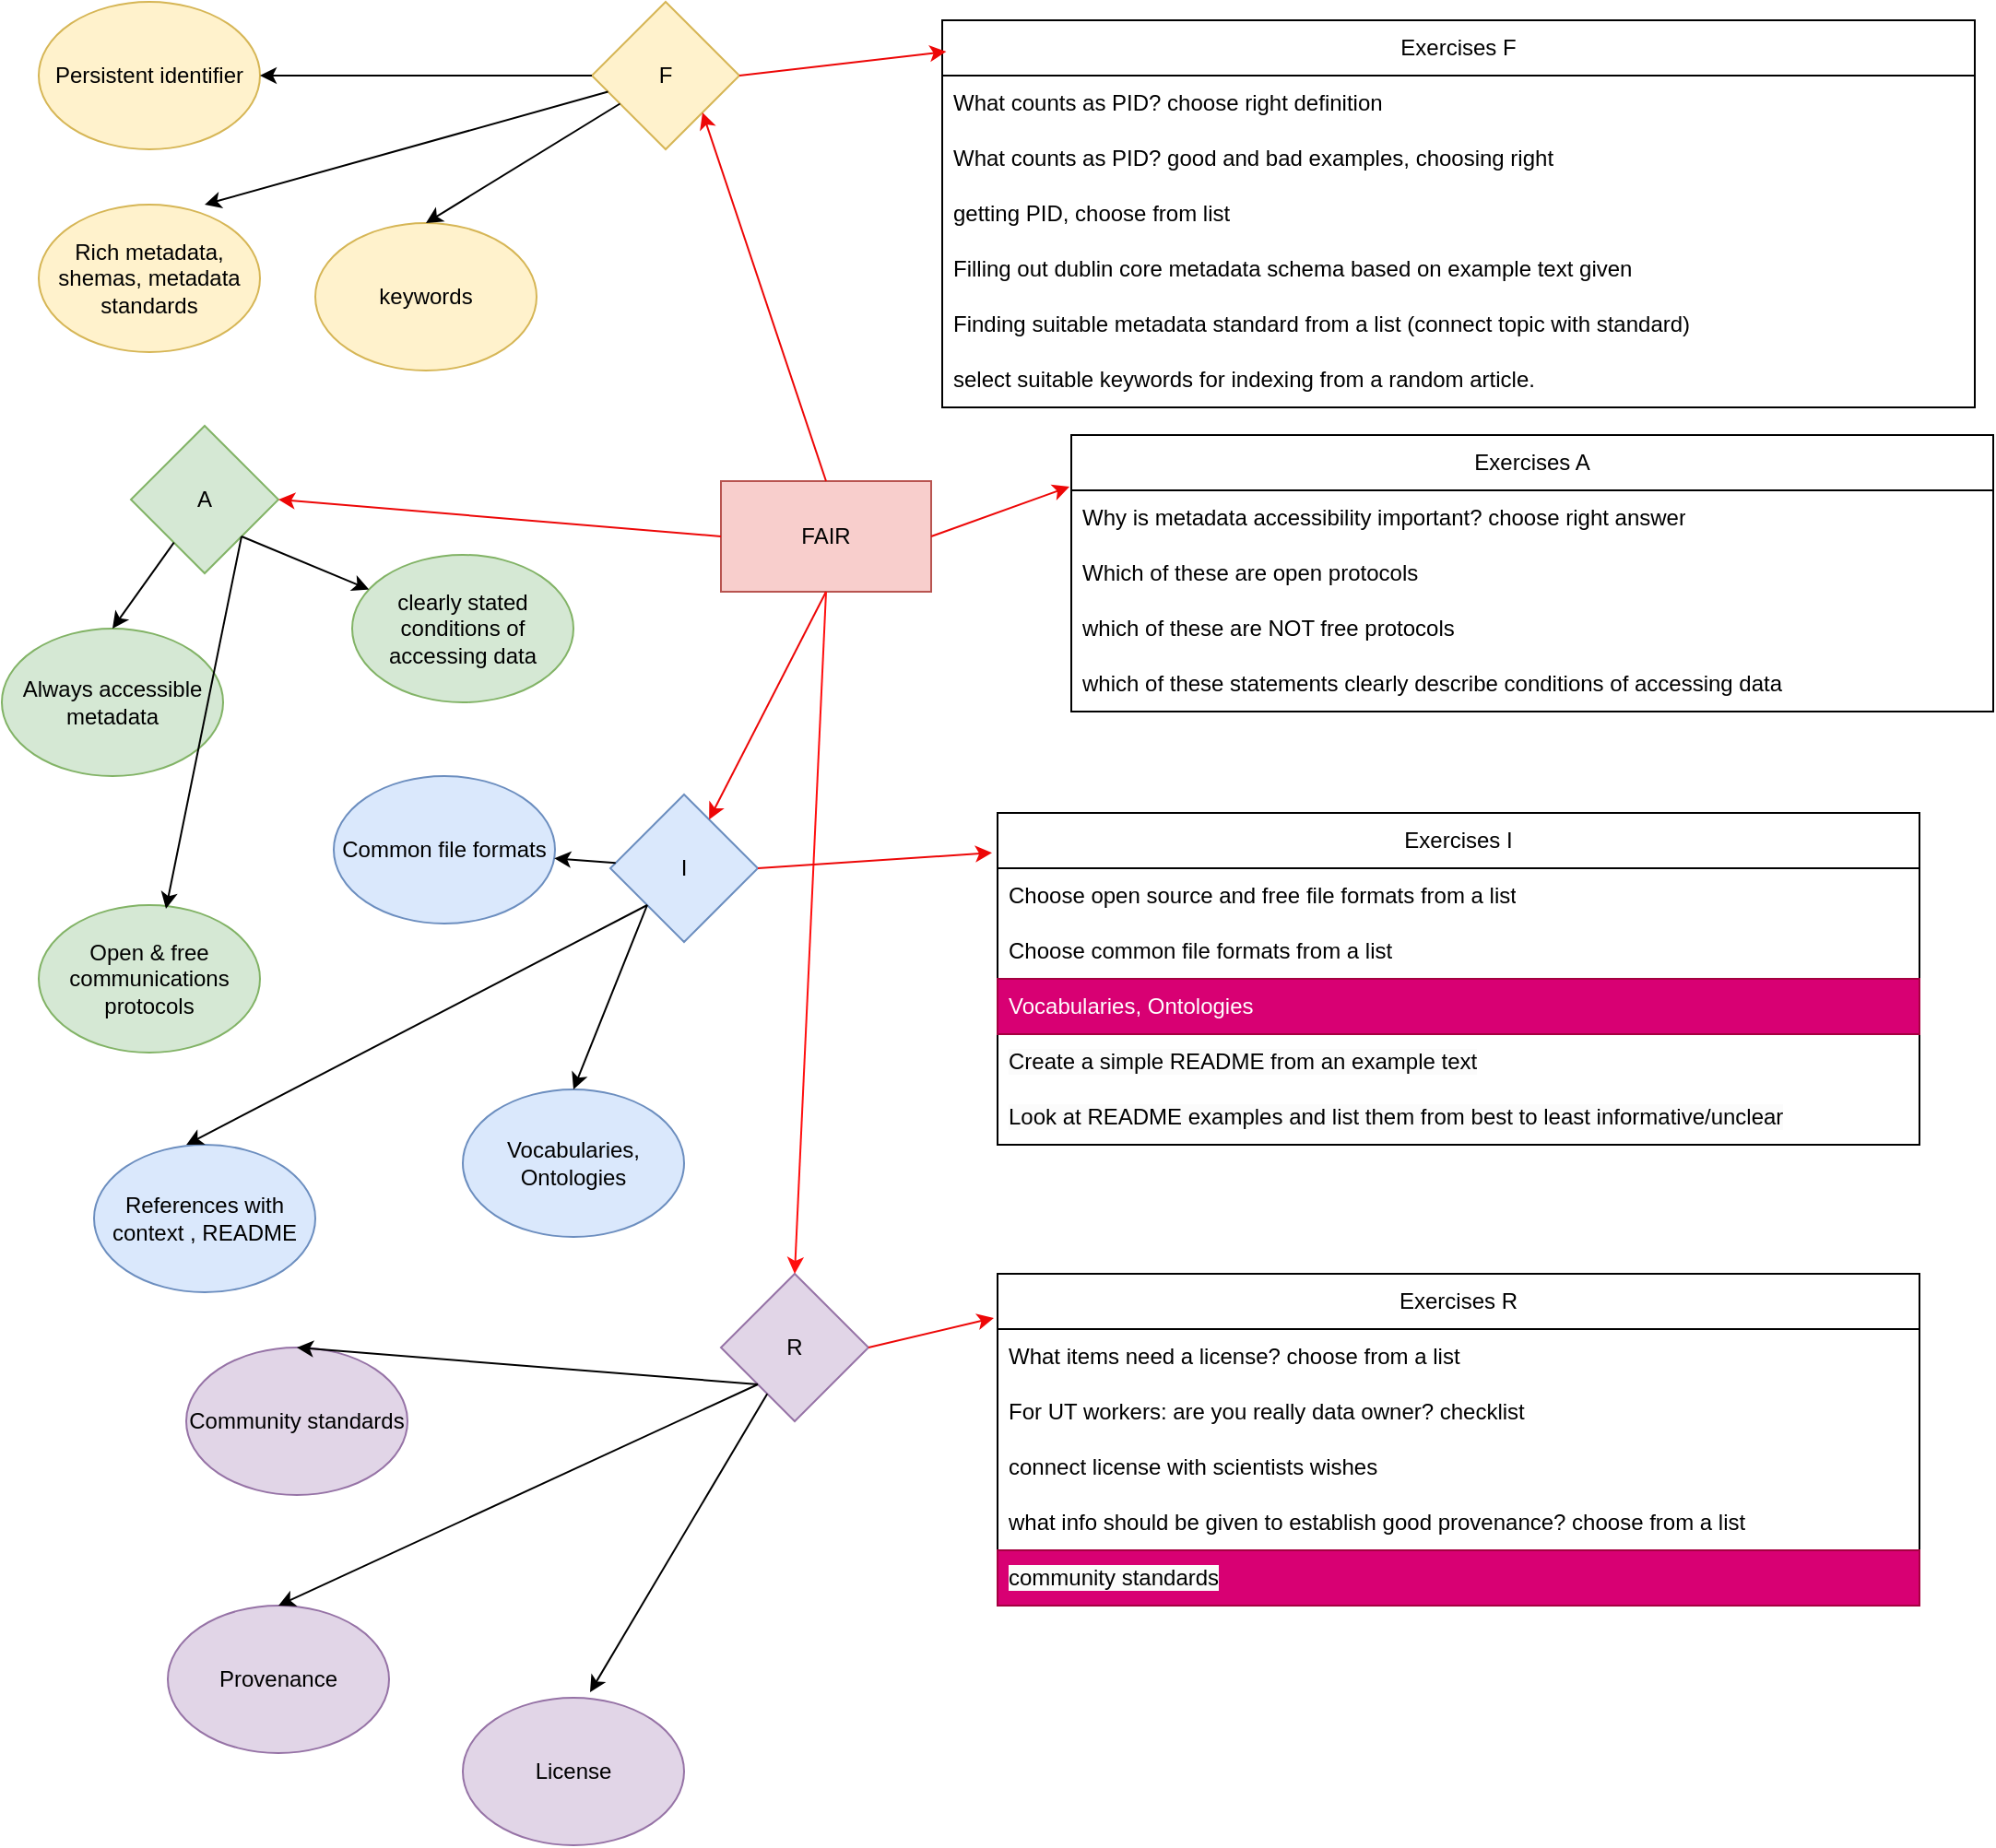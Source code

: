 <mxfile version="21.2.9" type="github">
  <diagram name="Page-1" id="lOp9Iolnu_hH9aW6AQs9">
    <mxGraphModel dx="1434" dy="834" grid="1" gridSize="10" guides="1" tooltips="1" connect="1" arrows="1" fold="1" page="1" pageScale="1" pageWidth="827" pageHeight="1169" math="0" shadow="0">
      <root>
        <mxCell id="0" />
        <mxCell id="1" parent="0" />
        <mxCell id="O3WmLXOsc2p1JHlUY-Gy-1" value="FAIR" style="rounded=0;whiteSpace=wrap;html=1;fillColor=#f8cecc;strokeColor=#b85450;" parent="1" vertex="1">
          <mxGeometry x="390" y="270" width="114" height="60" as="geometry" />
        </mxCell>
        <mxCell id="O3WmLXOsc2p1JHlUY-Gy-2" value="Persistent identifier" style="ellipse;whiteSpace=wrap;html=1;fillColor=#fff2cc;strokeColor=#d6b656;" parent="1" vertex="1">
          <mxGeometry x="20" y="10" width="120" height="80" as="geometry" />
        </mxCell>
        <mxCell id="O3WmLXOsc2p1JHlUY-Gy-3" value="F" style="rhombus;whiteSpace=wrap;html=1;fillColor=#fff2cc;strokeColor=#d6b656;" parent="1" vertex="1">
          <mxGeometry x="320" y="10" width="80" height="80" as="geometry" />
        </mxCell>
        <mxCell id="O3WmLXOsc2p1JHlUY-Gy-4" value="Rich metadata, shemas, metadata standards" style="ellipse;whiteSpace=wrap;html=1;fillColor=#fff2cc;strokeColor=#d6b656;" parent="1" vertex="1">
          <mxGeometry x="20" y="120" width="120" height="80" as="geometry" />
        </mxCell>
        <mxCell id="O3WmLXOsc2p1JHlUY-Gy-5" value="keywords" style="ellipse;whiteSpace=wrap;html=1;fillColor=#fff2cc;strokeColor=#d6b656;" parent="1" vertex="1">
          <mxGeometry x="170" y="130" width="120" height="80" as="geometry" />
        </mxCell>
        <mxCell id="O3WmLXOsc2p1JHlUY-Gy-6" value="" style="endArrow=classic;html=1;rounded=0;exitX=0.5;exitY=0;exitDx=0;exitDy=0;entryX=1;entryY=1;entryDx=0;entryDy=0;strokeColor=#ed0707;" parent="1" source="O3WmLXOsc2p1JHlUY-Gy-1" target="O3WmLXOsc2p1JHlUY-Gy-3" edge="1">
          <mxGeometry width="50" height="50" relative="1" as="geometry">
            <mxPoint x="330" y="230" as="sourcePoint" />
            <mxPoint x="380" y="180" as="targetPoint" />
          </mxGeometry>
        </mxCell>
        <mxCell id="O3WmLXOsc2p1JHlUY-Gy-7" value="" style="endArrow=classic;html=1;rounded=0;entryX=0.75;entryY=0;entryDx=0;entryDy=0;entryPerimeter=0;" parent="1" source="O3WmLXOsc2p1JHlUY-Gy-3" target="O3WmLXOsc2p1JHlUY-Gy-4" edge="1">
          <mxGeometry width="50" height="50" relative="1" as="geometry">
            <mxPoint x="390" y="520" as="sourcePoint" />
            <mxPoint x="80" y="100" as="targetPoint" />
          </mxGeometry>
        </mxCell>
        <mxCell id="O3WmLXOsc2p1JHlUY-Gy-8" value="" style="endArrow=classic;html=1;rounded=0;entryX=0.5;entryY=0;entryDx=0;entryDy=0;" parent="1" source="O3WmLXOsc2p1JHlUY-Gy-3" target="O3WmLXOsc2p1JHlUY-Gy-5" edge="1">
          <mxGeometry width="50" height="50" relative="1" as="geometry">
            <mxPoint x="126" y="86" as="sourcePoint" />
            <mxPoint x="90" y="110" as="targetPoint" />
          </mxGeometry>
        </mxCell>
        <mxCell id="O3WmLXOsc2p1JHlUY-Gy-9" value="" style="endArrow=classic;html=1;rounded=0;entryX=1;entryY=0.5;entryDx=0;entryDy=0;" parent="1" source="O3WmLXOsc2p1JHlUY-Gy-3" target="O3WmLXOsc2p1JHlUY-Gy-2" edge="1">
          <mxGeometry width="50" height="50" relative="1" as="geometry">
            <mxPoint x="136" y="96" as="sourcePoint" />
            <mxPoint x="100" y="120" as="targetPoint" />
          </mxGeometry>
        </mxCell>
        <mxCell id="O3WmLXOsc2p1JHlUY-Gy-10" value="A" style="rhombus;whiteSpace=wrap;html=1;fillColor=#d5e8d4;strokeColor=#82b366;" parent="1" vertex="1">
          <mxGeometry x="70" y="240" width="80" height="80" as="geometry" />
        </mxCell>
        <mxCell id="O3WmLXOsc2p1JHlUY-Gy-11" value="Open &amp;amp; free communications protocols" style="ellipse;whiteSpace=wrap;html=1;fillColor=#d5e8d4;strokeColor=#82b366;" parent="1" vertex="1">
          <mxGeometry x="20" y="500" width="120" height="80" as="geometry" />
        </mxCell>
        <mxCell id="O3WmLXOsc2p1JHlUY-Gy-13" value="clearly stated conditions of accessing data" style="ellipse;whiteSpace=wrap;html=1;fillColor=#d5e8d4;strokeColor=#82b366;" parent="1" vertex="1">
          <mxGeometry x="190" y="310" width="120" height="80" as="geometry" />
        </mxCell>
        <mxCell id="O3WmLXOsc2p1JHlUY-Gy-14" value="Always accessible metadata" style="ellipse;whiteSpace=wrap;html=1;fillColor=#d5e8d4;strokeColor=#82b366;" parent="1" vertex="1">
          <mxGeometry y="350" width="120" height="80" as="geometry" />
        </mxCell>
        <mxCell id="O3WmLXOsc2p1JHlUY-Gy-15" value="" style="endArrow=classic;html=1;rounded=0;entryX=1;entryY=0.5;entryDx=0;entryDy=0;strokeColor=#ed0707;exitX=0;exitY=0.5;exitDx=0;exitDy=0;" parent="1" source="O3WmLXOsc2p1JHlUY-Gy-1" target="O3WmLXOsc2p1JHlUY-Gy-10" edge="1">
          <mxGeometry width="50" height="50" relative="1" as="geometry">
            <mxPoint x="417" y="270" as="sourcePoint" />
            <mxPoint x="250" y="80" as="targetPoint" />
          </mxGeometry>
        </mxCell>
        <mxCell id="O3WmLXOsc2p1JHlUY-Gy-16" value="" style="endArrow=classic;html=1;rounded=0;entryX=0.5;entryY=0;entryDx=0;entryDy=0;" parent="1" source="O3WmLXOsc2p1JHlUY-Gy-10" target="O3WmLXOsc2p1JHlUY-Gy-14" edge="1">
          <mxGeometry width="50" height="50" relative="1" as="geometry">
            <mxPoint x="-290" y="840" as="sourcePoint" />
            <mxPoint x="-240" y="790" as="targetPoint" />
          </mxGeometry>
        </mxCell>
        <mxCell id="O3WmLXOsc2p1JHlUY-Gy-17" value="" style="endArrow=classic;html=1;rounded=0;exitX=1;exitY=1;exitDx=0;exitDy=0;" parent="1" source="O3WmLXOsc2p1JHlUY-Gy-10" target="O3WmLXOsc2p1JHlUY-Gy-13" edge="1">
          <mxGeometry width="50" height="50" relative="1" as="geometry">
            <mxPoint x="-290" y="840" as="sourcePoint" />
            <mxPoint x="-240" y="790" as="targetPoint" />
          </mxGeometry>
        </mxCell>
        <mxCell id="O3WmLXOsc2p1JHlUY-Gy-19" value="" style="endArrow=classic;html=1;rounded=0;exitX=1;exitY=1;exitDx=0;exitDy=0;entryX=0.575;entryY=0.025;entryDx=0;entryDy=0;entryPerimeter=0;" parent="1" source="O3WmLXOsc2p1JHlUY-Gy-10" target="O3WmLXOsc2p1JHlUY-Gy-11" edge="1">
          <mxGeometry width="50" height="50" relative="1" as="geometry">
            <mxPoint x="-290" y="840" as="sourcePoint" />
            <mxPoint x="-240" y="790" as="targetPoint" />
          </mxGeometry>
        </mxCell>
        <mxCell id="O3WmLXOsc2p1JHlUY-Gy-20" value="I" style="rhombus;whiteSpace=wrap;html=1;fillColor=#dae8fc;strokeColor=#6c8ebf;" parent="1" vertex="1">
          <mxGeometry x="330" y="440" width="80" height="80" as="geometry" />
        </mxCell>
        <mxCell id="O3WmLXOsc2p1JHlUY-Gy-21" value="" style="endArrow=classic;html=1;rounded=0;exitX=0.5;exitY=1;exitDx=0;exitDy=0;strokeColor=#ed0707;" parent="1" source="O3WmLXOsc2p1JHlUY-Gy-1" target="O3WmLXOsc2p1JHlUY-Gy-20" edge="1">
          <mxGeometry width="50" height="50" relative="1" as="geometry">
            <mxPoint x="427" y="280" as="sourcePoint" />
            <mxPoint x="250" y="80" as="targetPoint" />
          </mxGeometry>
        </mxCell>
        <mxCell id="O3WmLXOsc2p1JHlUY-Gy-22" value="Common file formats" style="ellipse;whiteSpace=wrap;html=1;fillColor=#dae8fc;strokeColor=#6c8ebf;" parent="1" vertex="1">
          <mxGeometry x="180" y="430" width="120" height="80" as="geometry" />
        </mxCell>
        <mxCell id="O3WmLXOsc2p1JHlUY-Gy-23" value="Vocabularies, Ontologies" style="ellipse;whiteSpace=wrap;html=1;fillColor=#dae8fc;strokeColor=#6c8ebf;" parent="1" vertex="1">
          <mxGeometry x="250" y="600" width="120" height="80" as="geometry" />
        </mxCell>
        <mxCell id="O3WmLXOsc2p1JHlUY-Gy-24" value="References with context , README" style="ellipse;whiteSpace=wrap;html=1;fillColor=#dae8fc;strokeColor=#6c8ebf;" parent="1" vertex="1">
          <mxGeometry x="50" y="630" width="120" height="80" as="geometry" />
        </mxCell>
        <mxCell id="O3WmLXOsc2p1JHlUY-Gy-25" value="" style="endArrow=classic;html=1;rounded=0;entryX=0.417;entryY=0;entryDx=0;entryDy=0;entryPerimeter=0;exitX=0;exitY=1;exitDx=0;exitDy=0;" parent="1" source="O3WmLXOsc2p1JHlUY-Gy-20" target="O3WmLXOsc2p1JHlUY-Gy-24" edge="1">
          <mxGeometry width="50" height="50" relative="1" as="geometry">
            <mxPoint x="370" y="700" as="sourcePoint" />
            <mxPoint x="420" y="650" as="targetPoint" />
          </mxGeometry>
        </mxCell>
        <mxCell id="O3WmLXOsc2p1JHlUY-Gy-27" value="" style="endArrow=classic;html=1;rounded=0;entryX=0.5;entryY=0;entryDx=0;entryDy=0;exitX=0;exitY=1;exitDx=0;exitDy=0;" parent="1" source="O3WmLXOsc2p1JHlUY-Gy-20" target="O3WmLXOsc2p1JHlUY-Gy-23" edge="1">
          <mxGeometry width="50" height="50" relative="1" as="geometry">
            <mxPoint x="230" y="690" as="sourcePoint" />
            <mxPoint x="260" y="800" as="targetPoint" />
          </mxGeometry>
        </mxCell>
        <mxCell id="O3WmLXOsc2p1JHlUY-Gy-28" value="" style="endArrow=classic;html=1;rounded=0;" parent="1" source="O3WmLXOsc2p1JHlUY-Gy-20" target="O3WmLXOsc2p1JHlUY-Gy-22" edge="1">
          <mxGeometry width="50" height="50" relative="1" as="geometry">
            <mxPoint x="240" y="700" as="sourcePoint" />
            <mxPoint x="270" y="810" as="targetPoint" />
          </mxGeometry>
        </mxCell>
        <mxCell id="O3WmLXOsc2p1JHlUY-Gy-29" value="R" style="rhombus;whiteSpace=wrap;html=1;fillColor=#e1d5e7;strokeColor=#9673a6;" parent="1" vertex="1">
          <mxGeometry x="390" y="700" width="80" height="80" as="geometry" />
        </mxCell>
        <mxCell id="O3WmLXOsc2p1JHlUY-Gy-30" value="" style="endArrow=classic;html=1;rounded=0;entryX=0.5;entryY=0;entryDx=0;entryDy=0;exitX=0.5;exitY=1;exitDx=0;exitDy=0;fontStyle=1;strokeColor=#FF0F0F;" parent="1" source="O3WmLXOsc2p1JHlUY-Gy-1" target="O3WmLXOsc2p1JHlUY-Gy-29" edge="1">
          <mxGeometry width="50" height="50" relative="1" as="geometry">
            <mxPoint x="550" y="320" as="sourcePoint" />
            <mxPoint x="580" y="430" as="targetPoint" />
          </mxGeometry>
        </mxCell>
        <mxCell id="O3WmLXOsc2p1JHlUY-Gy-31" value="License" style="ellipse;whiteSpace=wrap;html=1;fillColor=#e1d5e7;strokeColor=#9673a6;" parent="1" vertex="1">
          <mxGeometry x="250" y="930" width="120" height="80" as="geometry" />
        </mxCell>
        <mxCell id="O3WmLXOsc2p1JHlUY-Gy-32" value="Provenance" style="ellipse;whiteSpace=wrap;html=1;fillColor=#e1d5e7;strokeColor=#9673a6;" parent="1" vertex="1">
          <mxGeometry x="90" y="880" width="120" height="80" as="geometry" />
        </mxCell>
        <mxCell id="O3WmLXOsc2p1JHlUY-Gy-33" value="Community standards" style="ellipse;whiteSpace=wrap;html=1;fillColor=#e1d5e7;strokeColor=#9673a6;" parent="1" vertex="1">
          <mxGeometry x="100" y="740" width="120" height="80" as="geometry" />
        </mxCell>
        <mxCell id="O3WmLXOsc2p1JHlUY-Gy-34" value="" style="endArrow=classic;html=1;rounded=0;entryX=0.5;entryY=0;entryDx=0;entryDy=0;exitX=0;exitY=1;exitDx=0;exitDy=0;" parent="1" source="O3WmLXOsc2p1JHlUY-Gy-29" target="O3WmLXOsc2p1JHlUY-Gy-33" edge="1">
          <mxGeometry width="50" height="50" relative="1" as="geometry">
            <mxPoint x="260" y="720" as="sourcePoint" />
            <mxPoint x="290" y="830" as="targetPoint" />
            <Array as="points" />
          </mxGeometry>
        </mxCell>
        <mxCell id="O3WmLXOsc2p1JHlUY-Gy-35" value="" style="endArrow=classic;html=1;rounded=0;entryX=0.5;entryY=0;entryDx=0;entryDy=0;" parent="1" target="O3WmLXOsc2p1JHlUY-Gy-32" edge="1">
          <mxGeometry width="50" height="50" relative="1" as="geometry">
            <mxPoint x="410" y="760" as="sourcePoint" />
            <mxPoint x="300" y="840" as="targetPoint" />
          </mxGeometry>
        </mxCell>
        <mxCell id="O3WmLXOsc2p1JHlUY-Gy-36" value="" style="endArrow=classic;html=1;rounded=0;entryX=0.575;entryY=-0.037;entryDx=0;entryDy=0;entryPerimeter=0;" parent="1" source="O3WmLXOsc2p1JHlUY-Gy-29" target="O3WmLXOsc2p1JHlUY-Gy-31" edge="1">
          <mxGeometry width="50" height="50" relative="1" as="geometry">
            <mxPoint x="280" y="740" as="sourcePoint" />
            <mxPoint x="310" y="850" as="targetPoint" />
          </mxGeometry>
        </mxCell>
        <mxCell id="O3WmLXOsc2p1JHlUY-Gy-38" value="Exercises F" style="swimlane;fontStyle=0;childLayout=stackLayout;horizontal=1;startSize=30;horizontalStack=0;resizeParent=1;resizeParentMax=0;resizeLast=0;collapsible=1;marginBottom=0;whiteSpace=wrap;html=1;" parent="1" vertex="1">
          <mxGeometry x="510" y="20" width="560" height="210" as="geometry" />
        </mxCell>
        <mxCell id="O3WmLXOsc2p1JHlUY-Gy-39" value="What counts as PID? choose right definition" style="text;strokeColor=none;fillColor=none;align=left;verticalAlign=middle;spacingLeft=4;spacingRight=4;overflow=hidden;points=[[0,0.5],[1,0.5]];portConstraint=eastwest;rotatable=0;whiteSpace=wrap;html=1;" parent="O3WmLXOsc2p1JHlUY-Gy-38" vertex="1">
          <mxGeometry y="30" width="560" height="30" as="geometry" />
        </mxCell>
        <mxCell id="O3WmLXOsc2p1JHlUY-Gy-43" value="What counts as PID? good and bad examples, choosing right" style="text;strokeColor=none;fillColor=none;align=left;verticalAlign=middle;spacingLeft=4;spacingRight=4;overflow=hidden;points=[[0,0.5],[1,0.5]];portConstraint=eastwest;rotatable=0;whiteSpace=wrap;html=1;" parent="O3WmLXOsc2p1JHlUY-Gy-38" vertex="1">
          <mxGeometry y="60" width="560" height="30" as="geometry" />
        </mxCell>
        <mxCell id="O3WmLXOsc2p1JHlUY-Gy-40" value="getting PID, choose from list&amp;nbsp;" style="text;strokeColor=none;fillColor=none;align=left;verticalAlign=middle;spacingLeft=4;spacingRight=4;overflow=hidden;points=[[0,0.5],[1,0.5]];portConstraint=eastwest;rotatable=0;whiteSpace=wrap;html=1;" parent="O3WmLXOsc2p1JHlUY-Gy-38" vertex="1">
          <mxGeometry y="90" width="560" height="30" as="geometry" />
        </mxCell>
        <mxCell id="O3WmLXOsc2p1JHlUY-Gy-44" value="Filling out dublin core metadata schema based on example text given&amp;nbsp;" style="text;strokeColor=none;fillColor=none;align=left;verticalAlign=middle;spacingLeft=4;spacingRight=4;overflow=hidden;points=[[0,0.5],[1,0.5]];portConstraint=eastwest;rotatable=0;whiteSpace=wrap;html=1;" parent="O3WmLXOsc2p1JHlUY-Gy-38" vertex="1">
          <mxGeometry y="120" width="560" height="30" as="geometry" />
        </mxCell>
        <mxCell id="O3WmLXOsc2p1JHlUY-Gy-46" value="Finding suitable metadata standard from a list (connect topic with standard)" style="text;strokeColor=none;fillColor=none;align=left;verticalAlign=middle;spacingLeft=4;spacingRight=4;overflow=hidden;points=[[0,0.5],[1,0.5]];portConstraint=eastwest;rotatable=0;whiteSpace=wrap;html=1;" parent="O3WmLXOsc2p1JHlUY-Gy-38" vertex="1">
          <mxGeometry y="150" width="560" height="30" as="geometry" />
        </mxCell>
        <mxCell id="O3WmLXOsc2p1JHlUY-Gy-45" value="select suitable keywords for indexing from a random article." style="text;strokeColor=none;fillColor=none;align=left;verticalAlign=middle;spacingLeft=4;spacingRight=4;overflow=hidden;points=[[0,0.5],[1,0.5]];portConstraint=eastwest;rotatable=0;whiteSpace=wrap;html=1;" parent="O3WmLXOsc2p1JHlUY-Gy-38" vertex="1">
          <mxGeometry y="180" width="560" height="30" as="geometry" />
        </mxCell>
        <mxCell id="O3WmLXOsc2p1JHlUY-Gy-47" value="" style="endArrow=classic;html=1;rounded=0;exitX=1;exitY=0.5;exitDx=0;exitDy=0;entryX=0.004;entryY=0.081;entryDx=0;entryDy=0;strokeColor=#ed0707;entryPerimeter=0;" parent="1" source="O3WmLXOsc2p1JHlUY-Gy-3" target="O3WmLXOsc2p1JHlUY-Gy-38" edge="1">
          <mxGeometry width="50" height="50" relative="1" as="geometry">
            <mxPoint x="427" y="280" as="sourcePoint" />
            <mxPoint x="390" y="80" as="targetPoint" />
          </mxGeometry>
        </mxCell>
        <mxCell id="O3WmLXOsc2p1JHlUY-Gy-48" value="Exercises A" style="swimlane;fontStyle=0;childLayout=stackLayout;horizontal=1;startSize=30;horizontalStack=0;resizeParent=1;resizeParentMax=0;resizeLast=0;collapsible=1;marginBottom=0;whiteSpace=wrap;html=1;" parent="1" vertex="1">
          <mxGeometry x="580" y="245" width="500" height="150" as="geometry" />
        </mxCell>
        <mxCell id="O3WmLXOsc2p1JHlUY-Gy-49" value="Why is metadata accessibility important? choose right answer" style="text;strokeColor=none;fillColor=none;align=left;verticalAlign=middle;spacingLeft=4;spacingRight=4;overflow=hidden;points=[[0,0.5],[1,0.5]];portConstraint=eastwest;rotatable=0;whiteSpace=wrap;html=1;" parent="O3WmLXOsc2p1JHlUY-Gy-48" vertex="1">
          <mxGeometry y="30" width="500" height="30" as="geometry" />
        </mxCell>
        <mxCell id="O3WmLXOsc2p1JHlUY-Gy-50" value="Which of these are open protocols" style="text;strokeColor=none;fillColor=none;align=left;verticalAlign=middle;spacingLeft=4;spacingRight=4;overflow=hidden;points=[[0,0.5],[1,0.5]];portConstraint=eastwest;rotatable=0;whiteSpace=wrap;html=1;" parent="O3WmLXOsc2p1JHlUY-Gy-48" vertex="1">
          <mxGeometry y="60" width="500" height="30" as="geometry" />
        </mxCell>
        <mxCell id="O3WmLXOsc2p1JHlUY-Gy-51" value="which of these are NOT free protocols" style="text;strokeColor=none;fillColor=none;align=left;verticalAlign=middle;spacingLeft=4;spacingRight=4;overflow=hidden;points=[[0,0.5],[1,0.5]];portConstraint=eastwest;rotatable=0;whiteSpace=wrap;html=1;" parent="O3WmLXOsc2p1JHlUY-Gy-48" vertex="1">
          <mxGeometry y="90" width="500" height="30" as="geometry" />
        </mxCell>
        <mxCell id="O3WmLXOsc2p1JHlUY-Gy-52" value="which of these statements clearly describe conditions of accessing data" style="text;strokeColor=none;fillColor=none;align=left;verticalAlign=middle;spacingLeft=4;spacingRight=4;overflow=hidden;points=[[0,0.5],[1,0.5]];portConstraint=eastwest;rotatable=0;whiteSpace=wrap;html=1;" parent="O3WmLXOsc2p1JHlUY-Gy-48" vertex="1">
          <mxGeometry y="120" width="500" height="30" as="geometry" />
        </mxCell>
        <mxCell id="O3WmLXOsc2p1JHlUY-Gy-55" value="" style="endArrow=classic;html=1;rounded=0;exitX=1;exitY=0.5;exitDx=0;exitDy=0;entryX=-0.002;entryY=0.187;entryDx=0;entryDy=0;strokeColor=#ed0707;entryPerimeter=0;" parent="1" source="O3WmLXOsc2p1JHlUY-Gy-1" target="O3WmLXOsc2p1JHlUY-Gy-48" edge="1">
          <mxGeometry width="50" height="50" relative="1" as="geometry">
            <mxPoint x="410" y="60" as="sourcePoint" />
            <mxPoint x="522" y="47" as="targetPoint" />
            <Array as="points" />
          </mxGeometry>
        </mxCell>
        <mxCell id="O3WmLXOsc2p1JHlUY-Gy-56" value="Exercises I" style="swimlane;fontStyle=0;childLayout=stackLayout;horizontal=1;startSize=30;horizontalStack=0;resizeParent=1;resizeParentMax=0;resizeLast=0;collapsible=1;marginBottom=0;whiteSpace=wrap;html=1;" parent="1" vertex="1">
          <mxGeometry x="540" y="450" width="500" height="180" as="geometry" />
        </mxCell>
        <mxCell id="O3WmLXOsc2p1JHlUY-Gy-57" value="Choose open source and free file formats from a list" style="text;strokeColor=none;fillColor=none;align=left;verticalAlign=middle;spacingLeft=4;spacingRight=4;overflow=hidden;points=[[0,0.5],[1,0.5]];portConstraint=eastwest;rotatable=0;whiteSpace=wrap;html=1;" parent="O3WmLXOsc2p1JHlUY-Gy-56" vertex="1">
          <mxGeometry y="30" width="500" height="30" as="geometry" />
        </mxCell>
        <mxCell id="O3WmLXOsc2p1JHlUY-Gy-58" value="Choose common file formats from a list" style="text;strokeColor=none;fillColor=none;align=left;verticalAlign=middle;spacingLeft=4;spacingRight=4;overflow=hidden;points=[[0,0.5],[1,0.5]];portConstraint=eastwest;rotatable=0;whiteSpace=wrap;html=1;" parent="O3WmLXOsc2p1JHlUY-Gy-56" vertex="1">
          <mxGeometry y="60" width="500" height="30" as="geometry" />
        </mxCell>
        <mxCell id="O3WmLXOsc2p1JHlUY-Gy-59" value="Vocabularies, Ontologies" style="text;strokeColor=#A50040;fillColor=#d80073;align=left;verticalAlign=middle;spacingLeft=4;spacingRight=4;overflow=hidden;points=[[0,0.5],[1,0.5]];portConstraint=eastwest;rotatable=0;whiteSpace=wrap;html=1;fontColor=#ffffff;" parent="O3WmLXOsc2p1JHlUY-Gy-56" vertex="1">
          <mxGeometry y="90" width="500" height="30" as="geometry" />
        </mxCell>
        <mxCell id="O3WmLXOsc2p1JHlUY-Gy-60" value="&lt;meta charset=&quot;utf-8&quot;&gt;&lt;span style=&quot;color: rgb(0, 0, 0); font-family: Helvetica; font-size: 12px; font-style: normal; font-variant-ligatures: normal; font-variant-caps: normal; font-weight: 400; letter-spacing: normal; orphans: 2; text-align: left; text-indent: 0px; text-transform: none; widows: 2; word-spacing: 0px; -webkit-text-stroke-width: 0px; background-color: rgb(251, 251, 251); text-decoration-thickness: initial; text-decoration-style: initial; text-decoration-color: initial; float: none; display: inline !important;&quot;&gt;Create a simple README from an example text&lt;/span&gt;" style="text;strokeColor=none;fillColor=none;align=left;verticalAlign=middle;spacingLeft=4;spacingRight=4;overflow=hidden;points=[[0,0.5],[1,0.5]];portConstraint=eastwest;rotatable=0;whiteSpace=wrap;html=1;" parent="O3WmLXOsc2p1JHlUY-Gy-56" vertex="1">
          <mxGeometry y="120" width="500" height="30" as="geometry" />
        </mxCell>
        <mxCell id="O3WmLXOsc2p1JHlUY-Gy-67" value="&lt;span style=&quot;color: rgb(0, 0, 0); font-family: Helvetica; font-size: 12px; font-style: normal; font-variant-ligatures: normal; font-variant-caps: normal; font-weight: 400; letter-spacing: normal; orphans: 2; text-align: left; text-indent: 0px; text-transform: none; widows: 2; word-spacing: 0px; -webkit-text-stroke-width: 0px; background-color: rgb(251, 251, 251); text-decoration-thickness: initial; text-decoration-style: initial; text-decoration-color: initial; float: none; display: inline !important;&quot;&gt;Look at README examples and list them from best to least informative/unclear&lt;/span&gt;" style="text;strokeColor=none;fillColor=none;align=left;verticalAlign=middle;spacingLeft=4;spacingRight=4;overflow=hidden;points=[[0,0.5],[1,0.5]];portConstraint=eastwest;rotatable=0;whiteSpace=wrap;html=1;" parent="O3WmLXOsc2p1JHlUY-Gy-56" vertex="1">
          <mxGeometry y="150" width="500" height="30" as="geometry" />
        </mxCell>
        <mxCell id="O3WmLXOsc2p1JHlUY-Gy-61" value="" style="endArrow=classic;html=1;rounded=0;strokeColor=#ed0707;exitX=1;exitY=0.5;exitDx=0;exitDy=0;entryX=-0.006;entryY=0.12;entryDx=0;entryDy=0;entryPerimeter=0;" parent="1" source="O3WmLXOsc2p1JHlUY-Gy-20" target="O3WmLXOsc2p1JHlUY-Gy-56" edge="1">
          <mxGeometry width="50" height="50" relative="1" as="geometry">
            <mxPoint x="490" y="370" as="sourcePoint" />
            <mxPoint x="530" y="460" as="targetPoint" />
            <Array as="points" />
          </mxGeometry>
        </mxCell>
        <mxCell id="vjZ72B8FQKItLCGjGCOK-1" value="Exercises R" style="swimlane;fontStyle=0;childLayout=stackLayout;horizontal=1;startSize=30;horizontalStack=0;resizeParent=1;resizeParentMax=0;resizeLast=0;collapsible=1;marginBottom=0;whiteSpace=wrap;html=1;" vertex="1" parent="1">
          <mxGeometry x="540" y="700" width="500" height="180" as="geometry" />
        </mxCell>
        <mxCell id="vjZ72B8FQKItLCGjGCOK-2" value="What items need a license? choose from a list" style="text;strokeColor=none;fillColor=none;align=left;verticalAlign=middle;spacingLeft=4;spacingRight=4;overflow=hidden;points=[[0,0.5],[1,0.5]];portConstraint=eastwest;rotatable=0;whiteSpace=wrap;html=1;" vertex="1" parent="vjZ72B8FQKItLCGjGCOK-1">
          <mxGeometry y="30" width="500" height="30" as="geometry" />
        </mxCell>
        <mxCell id="vjZ72B8FQKItLCGjGCOK-3" value="For UT workers: are you really data owner? checklist&amp;nbsp;" style="text;strokeColor=none;fillColor=none;align=left;verticalAlign=middle;spacingLeft=4;spacingRight=4;overflow=hidden;points=[[0,0.5],[1,0.5]];portConstraint=eastwest;rotatable=0;whiteSpace=wrap;html=1;" vertex="1" parent="vjZ72B8FQKItLCGjGCOK-1">
          <mxGeometry y="60" width="500" height="30" as="geometry" />
        </mxCell>
        <mxCell id="vjZ72B8FQKItLCGjGCOK-4" value="connect license with scientists wishes" style="text;align=left;verticalAlign=middle;spacingLeft=4;spacingRight=4;overflow=hidden;points=[[0,0.5],[1,0.5]];portConstraint=eastwest;rotatable=0;whiteSpace=wrap;html=1;" vertex="1" parent="vjZ72B8FQKItLCGjGCOK-1">
          <mxGeometry y="90" width="500" height="30" as="geometry" />
        </mxCell>
        <mxCell id="vjZ72B8FQKItLCGjGCOK-5" value="what info should be given to establish good provenance? choose from a list" style="text;strokeColor=none;fillColor=none;align=left;verticalAlign=middle;spacingLeft=4;spacingRight=4;overflow=hidden;points=[[0,0.5],[1,0.5]];portConstraint=eastwest;rotatable=0;whiteSpace=wrap;html=1;" vertex="1" parent="vjZ72B8FQKItLCGjGCOK-1">
          <mxGeometry y="120" width="500" height="30" as="geometry" />
        </mxCell>
        <mxCell id="vjZ72B8FQKItLCGjGCOK-6" value="&lt;span style=&quot;color: rgb(0, 0, 0); font-family: Helvetica; font-size: 12px; font-style: normal; font-variant-ligatures: normal; font-variant-caps: normal; font-weight: 400; letter-spacing: normal; orphans: 2; text-align: left; text-indent: 0px; text-transform: none; widows: 2; word-spacing: 0px; -webkit-text-stroke-width: 0px; background-color: rgb(251, 251, 251); text-decoration-thickness: initial; text-decoration-style: initial; text-decoration-color: initial; float: none; display: inline !important;&quot;&gt;community standards&lt;/span&gt;" style="text;strokeColor=#A50040;fillColor=#d80073;align=left;verticalAlign=middle;spacingLeft=4;spacingRight=4;overflow=hidden;points=[[0,0.5],[1,0.5]];portConstraint=eastwest;rotatable=0;whiteSpace=wrap;html=1;fontColor=#ffffff;" vertex="1" parent="vjZ72B8FQKItLCGjGCOK-1">
          <mxGeometry y="150" width="500" height="30" as="geometry" />
        </mxCell>
        <mxCell id="vjZ72B8FQKItLCGjGCOK-7" value="" style="endArrow=classic;html=1;rounded=0;strokeColor=#ed0707;entryX=-0.004;entryY=0.133;entryDx=0;entryDy=0;entryPerimeter=0;" edge="1" parent="1" target="vjZ72B8FQKItLCGjGCOK-1">
          <mxGeometry width="50" height="50" relative="1" as="geometry">
            <mxPoint x="470" y="740" as="sourcePoint" />
            <mxPoint x="597" y="736" as="targetPoint" />
            <Array as="points" />
          </mxGeometry>
        </mxCell>
      </root>
    </mxGraphModel>
  </diagram>
</mxfile>
